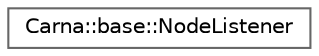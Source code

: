 digraph "Graphical Class Hierarchy"
{
 // LATEX_PDF_SIZE
  bgcolor="transparent";
  edge [fontname=Helvetica,fontsize=10,labelfontname=Helvetica,labelfontsize=10];
  node [fontname=Helvetica,fontsize=10,shape=box,height=0.2,width=0.4];
  rankdir="LR";
  Node0 [id="Node000000",label="Carna::base::NodeListener",height=0.2,width=0.4,color="grey40", fillcolor="white", style="filled",URL="$classCarna_1_1base_1_1NodeListener.html",tooltip="Notified by Node objects."];
}

